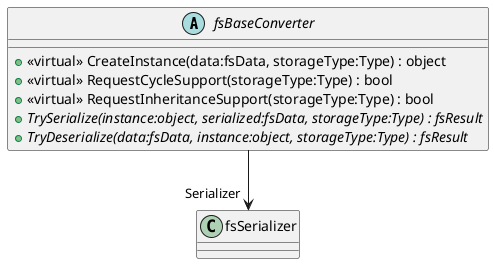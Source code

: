 @startuml
abstract class fsBaseConverter {
    + <<virtual>> CreateInstance(data:fsData, storageType:Type) : object
    + <<virtual>> RequestCycleSupport(storageType:Type) : bool
    + <<virtual>> RequestInheritanceSupport(storageType:Type) : bool
    + {abstract} TrySerialize(instance:object, serialized:fsData, storageType:Type) : fsResult
    + {abstract} TryDeserialize(data:fsData, instance:object, storageType:Type) : fsResult
}
fsBaseConverter --> "Serializer" fsSerializer
@enduml

